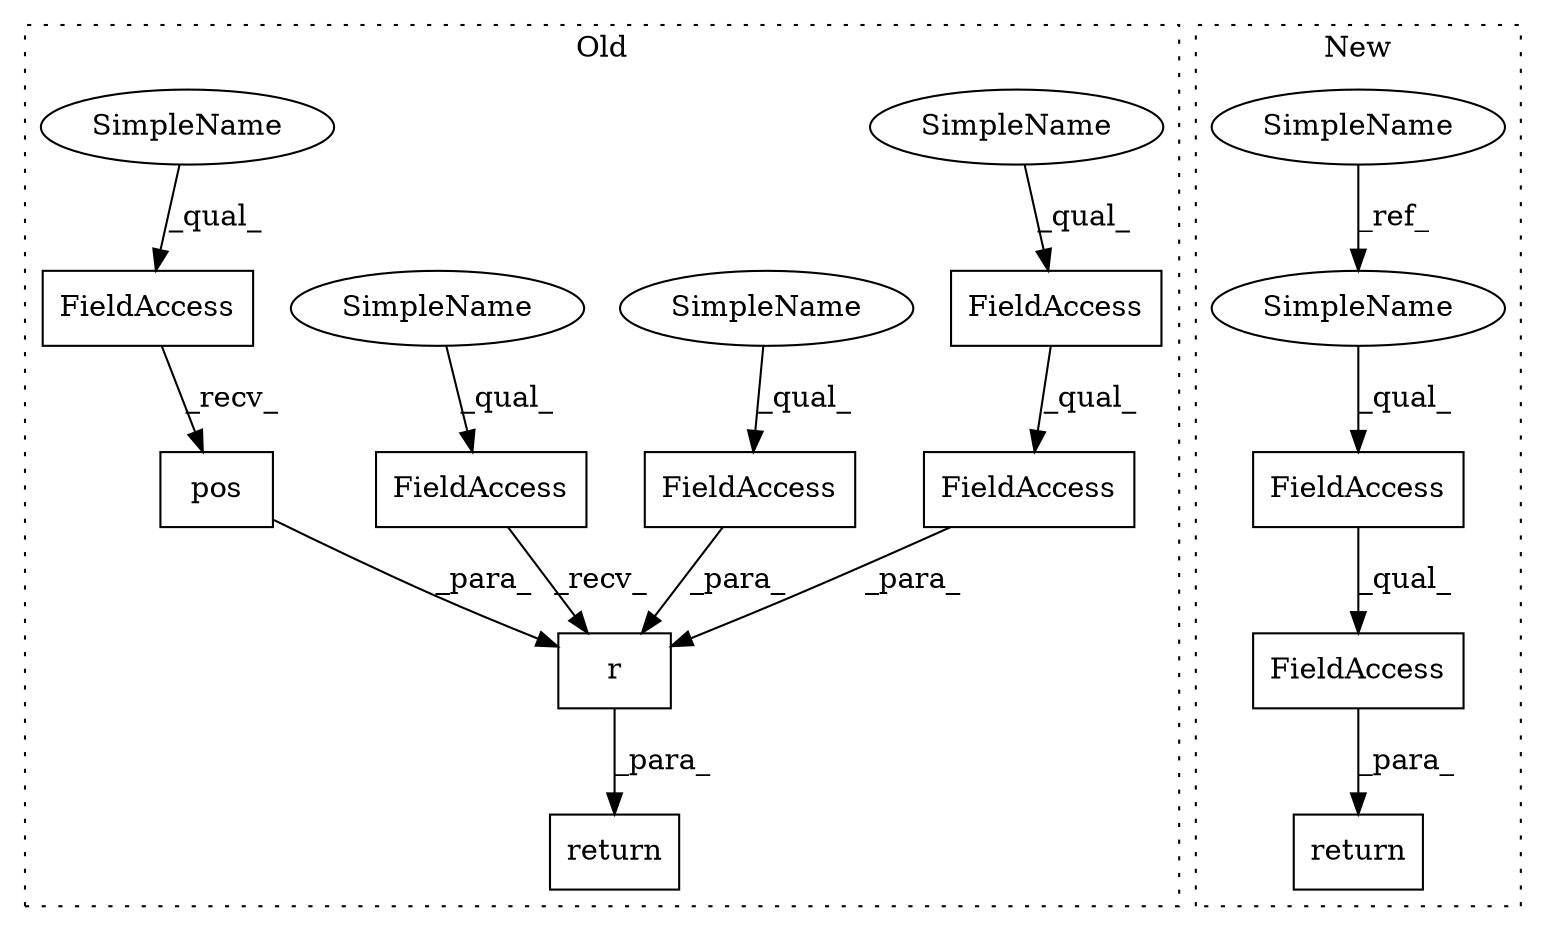 digraph G {
subgraph cluster0 {
1 [label="pos" a="32" s="2686" l="5" shape="box"];
3 [label="r" a="32" s="2667,2706" l="2,1" shape="box"];
4 [label="FieldAccess" a="22" s="2676" l="9" shape="box"];
5 [label="FieldAccess" a="22" s="2658" l="8" shape="box"];
6 [label="FieldAccess" a="22" s="2669" l="6" shape="box"];
10 [label="return" a="41" s="2651" l="7" shape="box"];
11 [label="FieldAccess" a="22" s="2692" l="14" shape="box"];
12 [label="FieldAccess" a="22" s="2692" l="9" shape="box"];
14 [label="SimpleName" a="42" s="2692" l="4" shape="ellipse"];
15 [label="SimpleName" a="42" s="2669" l="4" shape="ellipse"];
16 [label="SimpleName" a="42" s="2658" l="4" shape="ellipse"];
17 [label="SimpleName" a="42" s="2676" l="4" shape="ellipse"];
label = "Old";
style="dotted";
}
subgraph cluster1 {
2 [label="return" a="41" s="3118" l="7" shape="box"];
7 [label="FieldAccess" a="22" s="3125" l="17" shape="box"];
8 [label="FieldAccess" a="22" s="3125" l="14" shape="box"];
9 [label="SimpleName" a="42" s="3107" l="4" shape="ellipse"];
13 [label="SimpleName" a="42" s="3125" l="4" shape="ellipse"];
label = "New";
style="dotted";
}
1 -> 3 [label="_para_"];
3 -> 10 [label="_para_"];
4 -> 1 [label="_recv_"];
5 -> 3 [label="_recv_"];
6 -> 3 [label="_para_"];
7 -> 2 [label="_para_"];
8 -> 7 [label="_qual_"];
9 -> 13 [label="_ref_"];
11 -> 3 [label="_para_"];
12 -> 11 [label="_qual_"];
13 -> 8 [label="_qual_"];
14 -> 12 [label="_qual_"];
15 -> 6 [label="_qual_"];
16 -> 5 [label="_qual_"];
17 -> 4 [label="_qual_"];
}